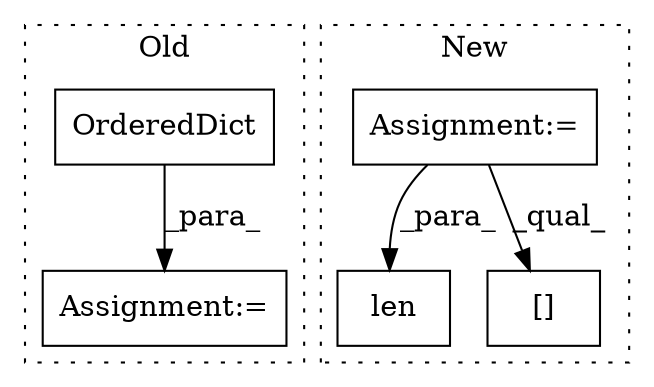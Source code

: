 digraph G {
subgraph cluster0 {
1 [label="OrderedDict" a="32" s="2809" l="13" shape="box"];
3 [label="Assignment:=" a="7" s="3298" l="1" shape="box"];
label = "Old";
style="dotted";
}
subgraph cluster1 {
2 [label="len" a="32" s="4332,4350" l="4,1" shape="box"];
4 [label="Assignment:=" a="7" s="4422" l="57" shape="box"];
5 [label="[]" a="2" s="4312,4327" l="5,1" shape="box"];
label = "New";
style="dotted";
}
1 -> 3 [label="_para_"];
4 -> 5 [label="_qual_"];
4 -> 2 [label="_para_"];
}
